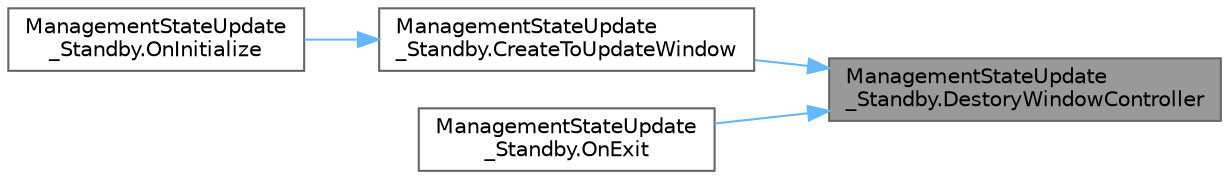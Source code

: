 digraph "ManagementStateUpdate_Standby.DestoryWindowController"
{
 // LATEX_PDF_SIZE
  bgcolor="transparent";
  edge [fontname=Helvetica,fontsize=10,labelfontname=Helvetica,labelfontsize=10];
  node [fontname=Helvetica,fontsize=10,shape=box,height=0.2,width=0.4];
  rankdir="RL";
  Node1 [id="Node000001",label="ManagementStateUpdate\l_Standby.DestoryWindowController",height=0.2,width=0.4,color="gray40", fillcolor="grey60", style="filled", fontcolor="black",tooltip=" "];
  Node1 -> Node2 [id="edge1_Node000001_Node000002",dir="back",color="steelblue1",style="solid",tooltip=" "];
  Node2 [id="Node000002",label="ManagementStateUpdate\l_Standby.CreateToUpdateWindow",height=0.2,width=0.4,color="grey40", fillcolor="white", style="filled",URL="$class_management_state_update___standby.html#a2e9522a525853f202aff15b603c3f5f2",tooltip=" "];
  Node2 -> Node3 [id="edge2_Node000002_Node000003",dir="back",color="steelblue1",style="solid",tooltip=" "];
  Node3 [id="Node000003",label="ManagementStateUpdate\l_Standby.OnInitialize",height=0.2,width=0.4,color="grey40", fillcolor="white", style="filled",URL="$class_management_state_update___standby.html#a8fc199e03011ff5b6a8a59e65d36bd17",tooltip="初期処理"];
  Node1 -> Node4 [id="edge3_Node000001_Node000004",dir="back",color="steelblue1",style="solid",tooltip=" "];
  Node4 [id="Node000004",label="ManagementStateUpdate\l_Standby.OnExit",height=0.2,width=0.4,color="grey40", fillcolor="white", style="filled",URL="$class_management_state_update___standby.html#acf56346c8fba34728483dc505c4c84e9",tooltip="終了処理"];
}
